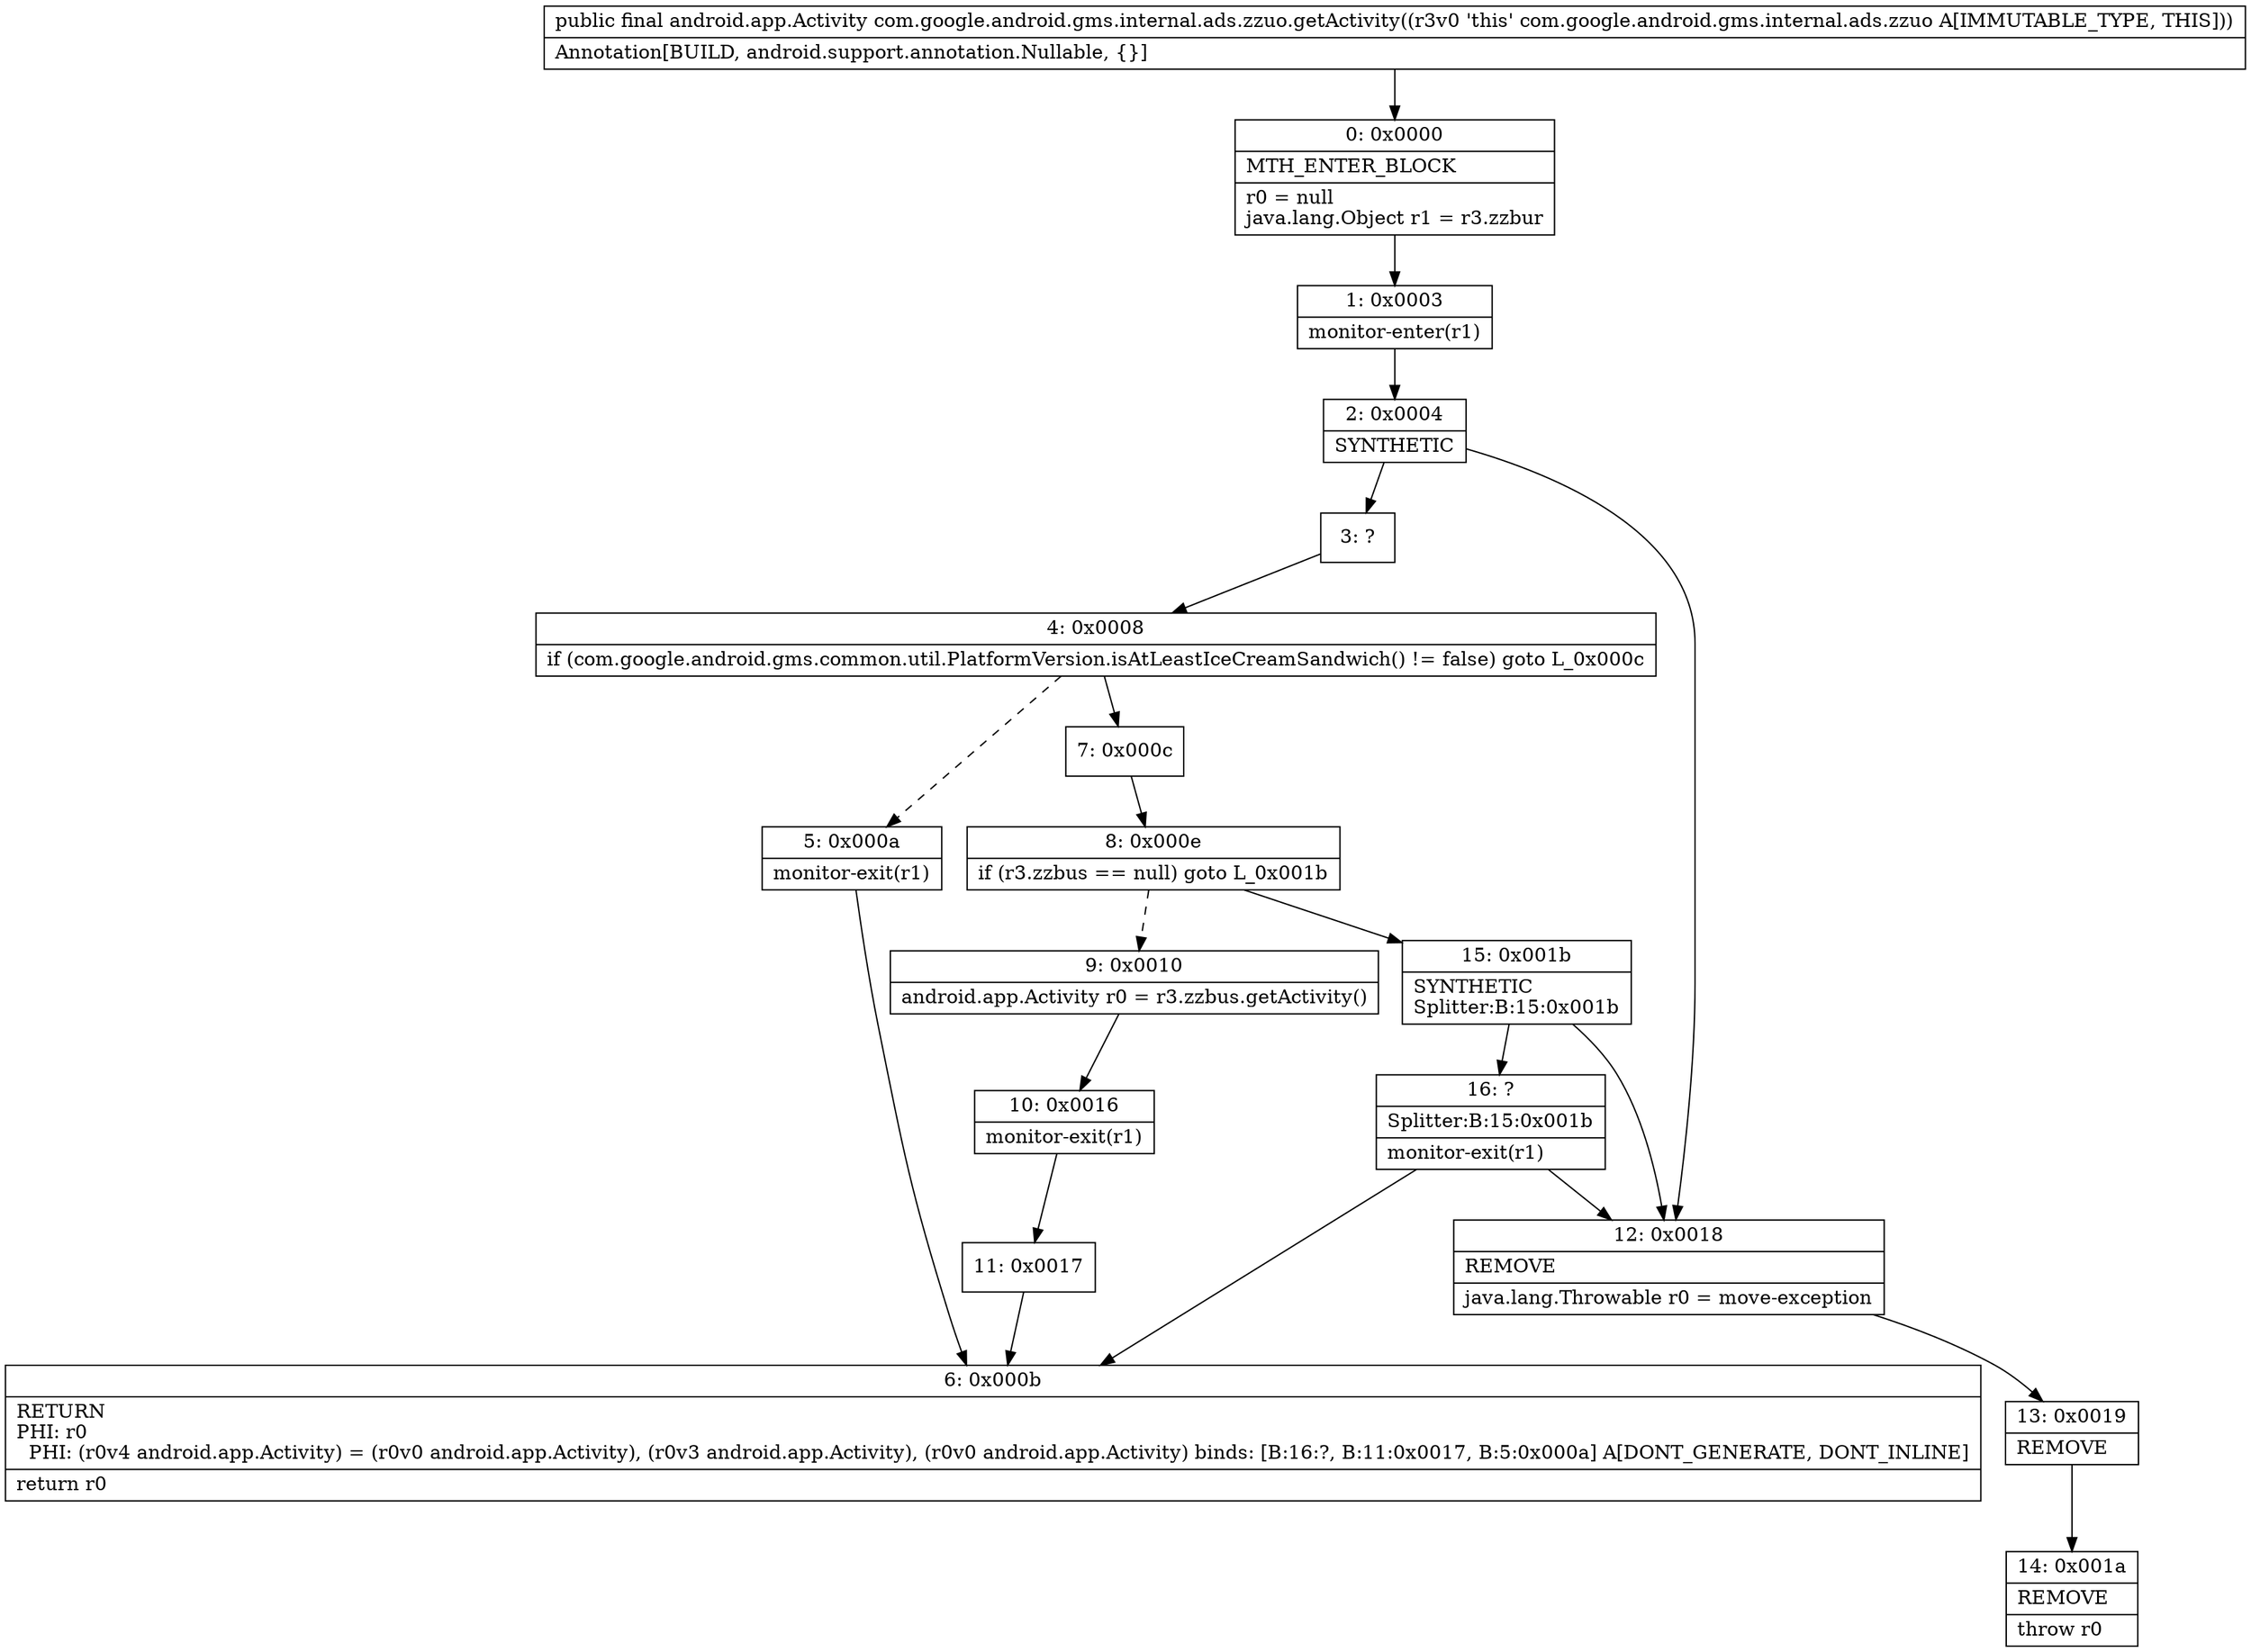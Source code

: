 digraph "CFG forcom.google.android.gms.internal.ads.zzuo.getActivity()Landroid\/app\/Activity;" {
Node_0 [shape=record,label="{0\:\ 0x0000|MTH_ENTER_BLOCK\l|r0 = null\ljava.lang.Object r1 = r3.zzbur\l}"];
Node_1 [shape=record,label="{1\:\ 0x0003|monitor\-enter(r1)\l}"];
Node_2 [shape=record,label="{2\:\ 0x0004|SYNTHETIC\l}"];
Node_3 [shape=record,label="{3\:\ ?}"];
Node_4 [shape=record,label="{4\:\ 0x0008|if (com.google.android.gms.common.util.PlatformVersion.isAtLeastIceCreamSandwich() != false) goto L_0x000c\l}"];
Node_5 [shape=record,label="{5\:\ 0x000a|monitor\-exit(r1)\l}"];
Node_6 [shape=record,label="{6\:\ 0x000b|RETURN\lPHI: r0 \l  PHI: (r0v4 android.app.Activity) = (r0v0 android.app.Activity), (r0v3 android.app.Activity), (r0v0 android.app.Activity) binds: [B:16:?, B:11:0x0017, B:5:0x000a] A[DONT_GENERATE, DONT_INLINE]\l|return r0\l}"];
Node_7 [shape=record,label="{7\:\ 0x000c}"];
Node_8 [shape=record,label="{8\:\ 0x000e|if (r3.zzbus == null) goto L_0x001b\l}"];
Node_9 [shape=record,label="{9\:\ 0x0010|android.app.Activity r0 = r3.zzbus.getActivity()\l}"];
Node_10 [shape=record,label="{10\:\ 0x0016|monitor\-exit(r1)\l}"];
Node_11 [shape=record,label="{11\:\ 0x0017}"];
Node_12 [shape=record,label="{12\:\ 0x0018|REMOVE\l|java.lang.Throwable r0 = move\-exception\l}"];
Node_13 [shape=record,label="{13\:\ 0x0019|REMOVE\l}"];
Node_14 [shape=record,label="{14\:\ 0x001a|REMOVE\l|throw r0\l}"];
Node_15 [shape=record,label="{15\:\ 0x001b|SYNTHETIC\lSplitter:B:15:0x001b\l}"];
Node_16 [shape=record,label="{16\:\ ?|Splitter:B:15:0x001b\l|monitor\-exit(r1)\l}"];
MethodNode[shape=record,label="{public final android.app.Activity com.google.android.gms.internal.ads.zzuo.getActivity((r3v0 'this' com.google.android.gms.internal.ads.zzuo A[IMMUTABLE_TYPE, THIS]))  | Annotation[BUILD, android.support.annotation.Nullable, \{\}]\l}"];
MethodNode -> Node_0;
Node_0 -> Node_1;
Node_1 -> Node_2;
Node_2 -> Node_3;
Node_2 -> Node_12;
Node_3 -> Node_4;
Node_4 -> Node_5[style=dashed];
Node_4 -> Node_7;
Node_5 -> Node_6;
Node_7 -> Node_8;
Node_8 -> Node_9[style=dashed];
Node_8 -> Node_15;
Node_9 -> Node_10;
Node_10 -> Node_11;
Node_11 -> Node_6;
Node_12 -> Node_13;
Node_13 -> Node_14;
Node_15 -> Node_16;
Node_15 -> Node_12;
Node_16 -> Node_12;
Node_16 -> Node_6;
}

